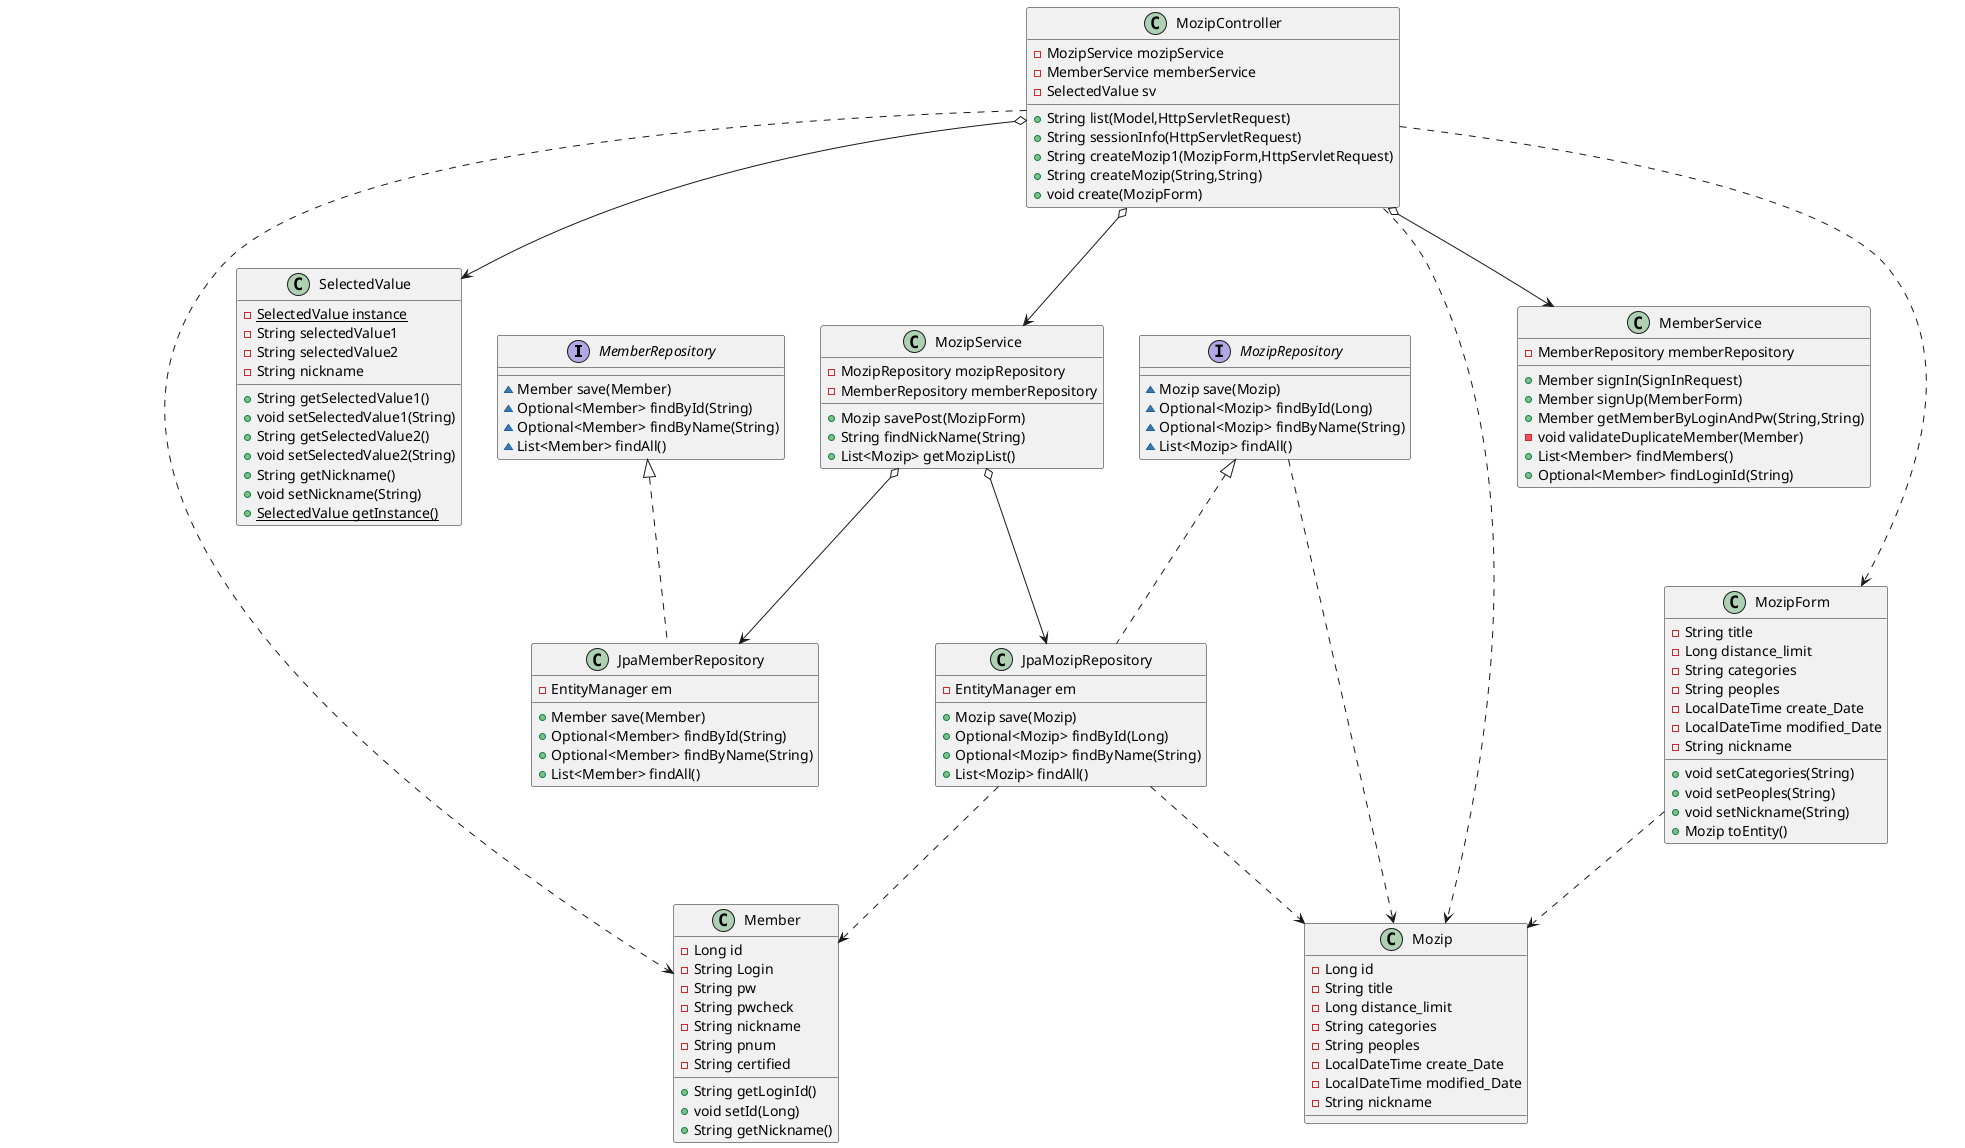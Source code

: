 @startumlMemberRepository <|.. JpaMemberRepository'모집글 관련'MozipController o--> MozipServiceMozipController o--> MemberServiceMozipController o--> SelectedValueMozipController..>MemberMozipController..>MozipMozipController..>MozipFormMozipForm..>MozipJpaMozipRepository..>MemberJpaMozipRepository..>MozipMozipRepository..>MozipMozipRepository <|.. JpaMozipRepositoryMozipService o--> JpaMemberRepositoryMozipService o--> JpaMozipRepositoryclass MozipForm {- String title- Long distance_limit- String categories- String peoples- LocalDateTime create_Date- LocalDateTime modified_Date- String nickname+ void setCategories(String)+ void setPeoples(String)+ void setNickname(String)+ Mozip toEntity()}class MemberService {- MemberRepository memberRepository+ Member signIn(SignInRequest)+ Member signUp(MemberForm)+ Member getMemberByLoginAndPw(String,String)- void validateDuplicateMember(Member)+ List<Member> findMembers()+ Optional<Member> findLoginId(String)}interface MemberRepository {~ Member save(Member)~ Optional<Member> findById(String)~ Optional<Member> findByName(String)~ List<Member> findAll()}class MozipService {- MozipRepository mozipRepository- MemberRepository memberRepository+ Mozip savePost(MozipForm)+ String findNickName(String)+ List<Mozip> getMozipList()}class MozipController {- MozipService mozipService- MemberService memberService- SelectedValue sv+ String list(Model,HttpServletRequest)+ String sessionInfo(HttpServletRequest)+ String createMozip1(MozipForm,HttpServletRequest)+ String createMozip(String,String)+ void create(MozipForm)}class JpaMemberRepository {- EntityManager em+ Member save(Member)+ Optional<Member> findById(String)+ Optional<Member> findByName(String)+ List<Member> findAll()}class Member {- Long id- String Login- String pw- String pwcheck- String nickname- String pnum- String certified+ String getLoginId()+ void setId(Long)+ String getNickname()}class Mozip {- Long id- String title- Long distance_limit- String categories- String peoples- LocalDateTime create_Date- LocalDateTime modified_Date- String nickname}interface MozipRepository {~ Mozip save(Mozip)~ Optional<Mozip> findById(Long)~ Optional<Mozip> findByName(String)~ List<Mozip> findAll()}class JpaMozipRepository {- EntityManager em+ Mozip save(Mozip)+ Optional<Mozip> findById(Long)+ Optional<Mozip> findByName(String)+ List<Mozip> findAll()}class SelectedValue {- {static} SelectedValue instance- String selectedValue1- String selectedValue2- String nickname+ String getSelectedValue1()+ void setSelectedValue1(String)+ String getSelectedValue2()+ void setSelectedValue2(String)+ String getNickname()+ void setNickname(String)+ {static} SelectedValue getInstance()}@enduml
